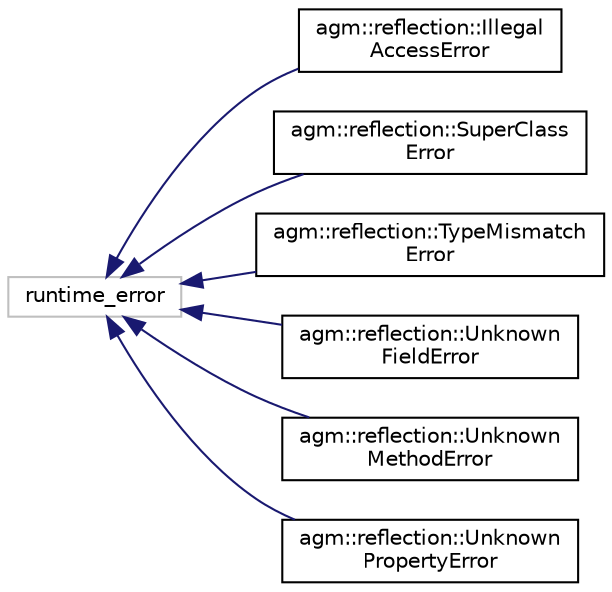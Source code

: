 digraph "圖形化之類別階層"
{
  edge [fontname="Helvetica",fontsize="10",labelfontname="Helvetica",labelfontsize="10"];
  node [fontname="Helvetica",fontsize="10",shape=record];
  rankdir="LR";
  Node1 [label="runtime_error",height=0.2,width=0.4,color="grey75", fillcolor="white", style="filled"];
  Node1 -> Node2 [dir="back",color="midnightblue",fontsize="10",style="solid",fontname="Helvetica"];
  Node2 [label="agm::reflection::Illegal\lAccessError",height=0.2,width=0.4,color="black", fillcolor="white", style="filled",URL="$classagm_1_1reflection_1_1_illegal_access_error.html",tooltip="Exception thrown when there is an illegal access error. "];
  Node1 -> Node3 [dir="back",color="midnightblue",fontsize="10",style="solid",fontname="Helvetica"];
  Node3 [label="agm::reflection::SuperClass\lError",height=0.2,width=0.4,color="black", fillcolor="white", style="filled",URL="$classagm_1_1reflection_1_1_super_class_error.html",tooltip="Exception thrown when there the superclass of a class was asked to be returned but there was no super..."];
  Node1 -> Node4 [dir="back",color="midnightblue",fontsize="10",style="solid",fontname="Helvetica"];
  Node4 [label="agm::reflection::TypeMismatch\lError",height=0.2,width=0.4,color="black", fillcolor="white", style="filled",URL="$classagm_1_1reflection_1_1_type_mismatch_error.html",tooltip="Exception thrown when there is a type mismatch. "];
  Node1 -> Node5 [dir="back",color="midnightblue",fontsize="10",style="solid",fontname="Helvetica"];
  Node5 [label="agm::reflection::Unknown\lFieldError",height=0.2,width=0.4,color="black", fillcolor="white", style="filled",URL="$classagm_1_1reflection_1_1_unknown_field_error.html",tooltip="Exception thrown when an unknown field has been requested. "];
  Node1 -> Node6 [dir="back",color="midnightblue",fontsize="10",style="solid",fontname="Helvetica"];
  Node6 [label="agm::reflection::Unknown\lMethodError",height=0.2,width=0.4,color="black", fillcolor="white", style="filled",URL="$classagm_1_1reflection_1_1_unknown_method_error.html",tooltip="Exception thrown when an unknown method has been requested. "];
  Node1 -> Node7 [dir="back",color="midnightblue",fontsize="10",style="solid",fontname="Helvetica"];
  Node7 [label="agm::reflection::Unknown\lPropertyError",height=0.2,width=0.4,color="black", fillcolor="white", style="filled",URL="$classagm_1_1reflection_1_1_unknown_property_error.html",tooltip="Exception thrown when an unknown property has been requested. "];
}
